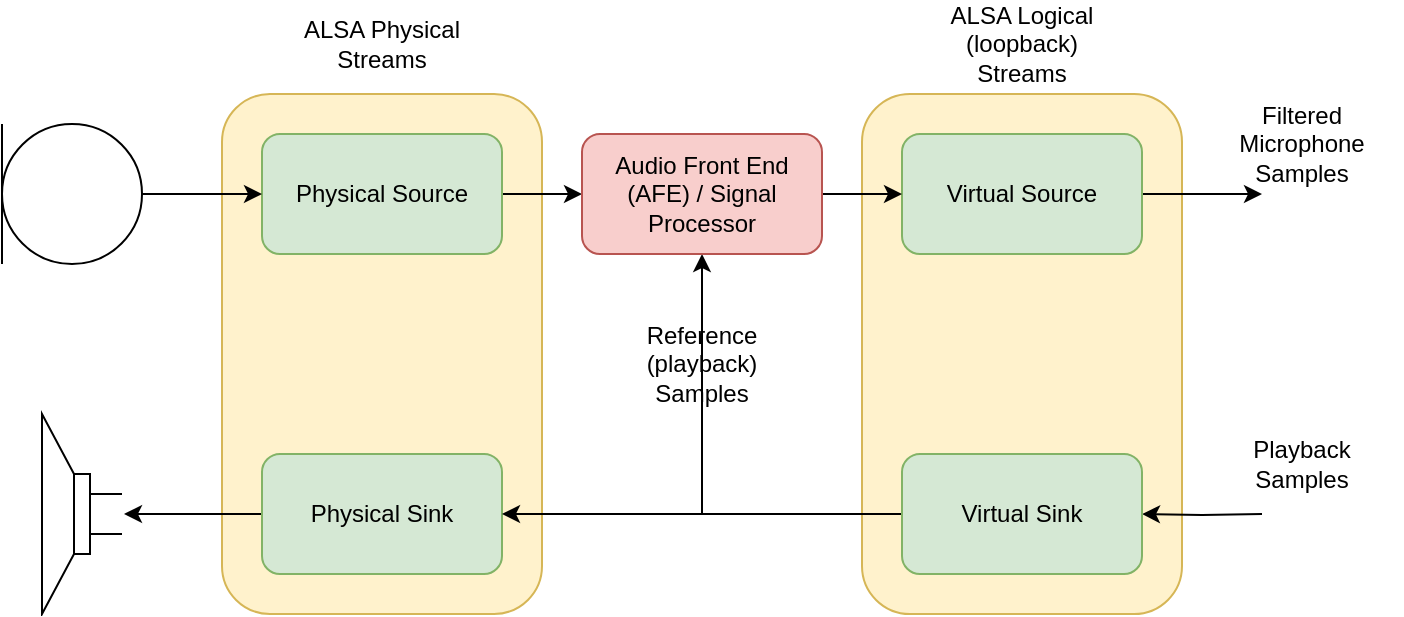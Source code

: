 <mxfile version="13.6.5" type="device"><diagram id="8jIvv2y5x0uycty0f2ff" name="Page-1"><mxGraphModel dx="1422" dy="745" grid="1" gridSize="10" guides="1" tooltips="1" connect="1" arrows="1" fold="1" page="1" pageScale="1" pageWidth="850" pageHeight="1100" math="0" shadow="0"><root><mxCell id="0"/><mxCell id="1" parent="0"/><mxCell id="4b-NqGLNN3n5l_Alv12U-21" value="" style="rounded=1;whiteSpace=wrap;html=1;fillColor=#fff2cc;strokeColor=#d6b656;" vertex="1" parent="1"><mxGeometry x="540" y="140" width="160" height="260" as="geometry"/></mxCell><mxCell id="4b-NqGLNN3n5l_Alv12U-20" value="" style="rounded=1;whiteSpace=wrap;html=1;fillColor=#fff2cc;strokeColor=#d6b656;" vertex="1" parent="1"><mxGeometry x="220" y="140" width="160" height="260" as="geometry"/></mxCell><mxCell id="4b-NqGLNN3n5l_Alv12U-16" style="edgeStyle=orthogonalEdgeStyle;rounded=0;orthogonalLoop=1;jettySize=auto;html=1;exitX=1;exitY=0.5;exitDx=0;exitDy=0;entryX=0;entryY=0.5;entryDx=0;entryDy=0;" edge="1" parent="1" source="4b-NqGLNN3n5l_Alv12U-1" target="4b-NqGLNN3n5l_Alv12U-14"><mxGeometry relative="1" as="geometry"/></mxCell><mxCell id="4b-NqGLNN3n5l_Alv12U-1" value="Physical Source" style="rounded=1;whiteSpace=wrap;html=1;fillColor=#d5e8d4;strokeColor=#82b366;" vertex="1" parent="1"><mxGeometry x="240" y="160" width="120" height="60" as="geometry"/></mxCell><mxCell id="4b-NqGLNN3n5l_Alv12U-11" style="edgeStyle=orthogonalEdgeStyle;rounded=0;orthogonalLoop=1;jettySize=auto;html=1;exitX=0;exitY=0.5;exitDx=0;exitDy=0;entryX=-0.025;entryY=0.5;entryDx=0;entryDy=0;entryPerimeter=0;" edge="1" parent="1" source="4b-NqGLNN3n5l_Alv12U-2" target="4b-NqGLNN3n5l_Alv12U-9"><mxGeometry relative="1" as="geometry"><mxPoint x="205" y="410" as="targetPoint"/></mxGeometry></mxCell><mxCell id="4b-NqGLNN3n5l_Alv12U-2" value="Physical Sink" style="rounded=1;whiteSpace=wrap;html=1;fillColor=#d5e8d4;strokeColor=#82b366;" vertex="1" parent="1"><mxGeometry x="240" y="320" width="120" height="60" as="geometry"/></mxCell><mxCell id="4b-NqGLNN3n5l_Alv12U-18" style="edgeStyle=orthogonalEdgeStyle;rounded=0;orthogonalLoop=1;jettySize=auto;html=1;exitX=1;exitY=0.5;exitDx=0;exitDy=0;" edge="1" parent="1" source="4b-NqGLNN3n5l_Alv12U-3"><mxGeometry relative="1" as="geometry"><mxPoint x="740" y="190" as="targetPoint"/></mxGeometry></mxCell><mxCell id="4b-NqGLNN3n5l_Alv12U-3" value="Virtual Source" style="rounded=1;whiteSpace=wrap;html=1;fillColor=#d5e8d4;strokeColor=#82b366;" vertex="1" parent="1"><mxGeometry x="560" y="160" width="120" height="60" as="geometry"/></mxCell><mxCell id="4b-NqGLNN3n5l_Alv12U-13" style="edgeStyle=orthogonalEdgeStyle;rounded=0;orthogonalLoop=1;jettySize=auto;html=1;exitX=0;exitY=0.5;exitDx=0;exitDy=0;entryX=1;entryY=0.5;entryDx=0;entryDy=0;" edge="1" parent="1" source="4b-NqGLNN3n5l_Alv12U-4" target="4b-NqGLNN3n5l_Alv12U-2"><mxGeometry relative="1" as="geometry"/></mxCell><mxCell id="4b-NqGLNN3n5l_Alv12U-15" style="edgeStyle=orthogonalEdgeStyle;rounded=0;orthogonalLoop=1;jettySize=auto;html=1;exitX=0;exitY=0.5;exitDx=0;exitDy=0;entryX=0.5;entryY=1;entryDx=0;entryDy=0;" edge="1" parent="1" source="4b-NqGLNN3n5l_Alv12U-4" target="4b-NqGLNN3n5l_Alv12U-14"><mxGeometry relative="1" as="geometry"/></mxCell><mxCell id="4b-NqGLNN3n5l_Alv12U-25" style="edgeStyle=orthogonalEdgeStyle;rounded=0;orthogonalLoop=1;jettySize=auto;html=1;exitX=1;exitY=0.5;exitDx=0;exitDy=0;entryX=1;entryY=0.5;entryDx=0;entryDy=0;" edge="1" parent="1" target="4b-NqGLNN3n5l_Alv12U-4"><mxGeometry relative="1" as="geometry"><mxPoint x="740" y="350" as="sourcePoint"/></mxGeometry></mxCell><mxCell id="4b-NqGLNN3n5l_Alv12U-4" value="Virtual Sink" style="rounded=1;whiteSpace=wrap;html=1;fillColor=#d5e8d4;strokeColor=#82b366;" vertex="1" parent="1"><mxGeometry x="560" y="320" width="120" height="60" as="geometry"/></mxCell><mxCell id="4b-NqGLNN3n5l_Alv12U-8" style="edgeStyle=orthogonalEdgeStyle;rounded=0;orthogonalLoop=1;jettySize=auto;html=1;entryX=0;entryY=0.5;entryDx=0;entryDy=0;" edge="1" parent="1" source="4b-NqGLNN3n5l_Alv12U-5" target="4b-NqGLNN3n5l_Alv12U-1"><mxGeometry relative="1" as="geometry"/></mxCell><mxCell id="4b-NqGLNN3n5l_Alv12U-5" value="" style="verticalLabelPosition=bottom;shadow=0;dashed=0;align=center;html=1;verticalAlign=top;shape=mxgraph.electrical.radio.microphone_1;" vertex="1" parent="1"><mxGeometry x="110" y="155" width="70" height="70" as="geometry"/></mxCell><mxCell id="4b-NqGLNN3n5l_Alv12U-9" value="" style="pointerEvents=1;verticalLabelPosition=bottom;shadow=0;dashed=0;align=center;html=1;verticalAlign=top;shape=mxgraph.electrical.electro-mechanical.loudspeaker;rotation=-180;" vertex="1" parent="1"><mxGeometry x="130" y="300" width="40" height="100" as="geometry"/></mxCell><mxCell id="4b-NqGLNN3n5l_Alv12U-17" style="edgeStyle=orthogonalEdgeStyle;rounded=0;orthogonalLoop=1;jettySize=auto;html=1;exitX=1;exitY=0.5;exitDx=0;exitDy=0;entryX=0;entryY=0.5;entryDx=0;entryDy=0;" edge="1" parent="1" source="4b-NqGLNN3n5l_Alv12U-14" target="4b-NqGLNN3n5l_Alv12U-3"><mxGeometry relative="1" as="geometry"/></mxCell><mxCell id="4b-NqGLNN3n5l_Alv12U-14" value="Audio Front End (AFE) / Signal Processor" style="rounded=1;whiteSpace=wrap;html=1;fillColor=#f8cecc;strokeColor=#b85450;" vertex="1" parent="1"><mxGeometry x="400" y="160" width="120" height="60" as="geometry"/></mxCell><mxCell id="4b-NqGLNN3n5l_Alv12U-22" value="ALSA Physical Streams" style="text;html=1;strokeColor=none;fillColor=none;align=center;verticalAlign=middle;whiteSpace=wrap;rounded=0;" vertex="1" parent="1"><mxGeometry x="250" y="100" width="100" height="30" as="geometry"/></mxCell><mxCell id="4b-NqGLNN3n5l_Alv12U-23" value="ALSA Logical (loopback) Streams" style="text;html=1;strokeColor=none;fillColor=none;align=center;verticalAlign=middle;whiteSpace=wrap;rounded=0;" vertex="1" parent="1"><mxGeometry x="570" y="100" width="100" height="30" as="geometry"/></mxCell><mxCell id="4b-NqGLNN3n5l_Alv12U-26" value="Filtered Microphone Samples" style="text;html=1;strokeColor=none;fillColor=none;align=center;verticalAlign=middle;whiteSpace=wrap;rounded=0;" vertex="1" parent="1"><mxGeometry x="710" y="150" width="100" height="30" as="geometry"/></mxCell><mxCell id="4b-NqGLNN3n5l_Alv12U-27" value="Playback Samples" style="text;html=1;strokeColor=none;fillColor=none;align=center;verticalAlign=middle;whiteSpace=wrap;rounded=0;" vertex="1" parent="1"><mxGeometry x="710" y="310" width="100" height="30" as="geometry"/></mxCell><mxCell id="4b-NqGLNN3n5l_Alv12U-28" value="Reference (playback) Samples" style="text;html=1;strokeColor=none;fillColor=none;align=center;verticalAlign=middle;whiteSpace=wrap;rounded=0;" vertex="1" parent="1"><mxGeometry x="410" y="260" width="100" height="30" as="geometry"/></mxCell></root></mxGraphModel></diagram></mxfile>